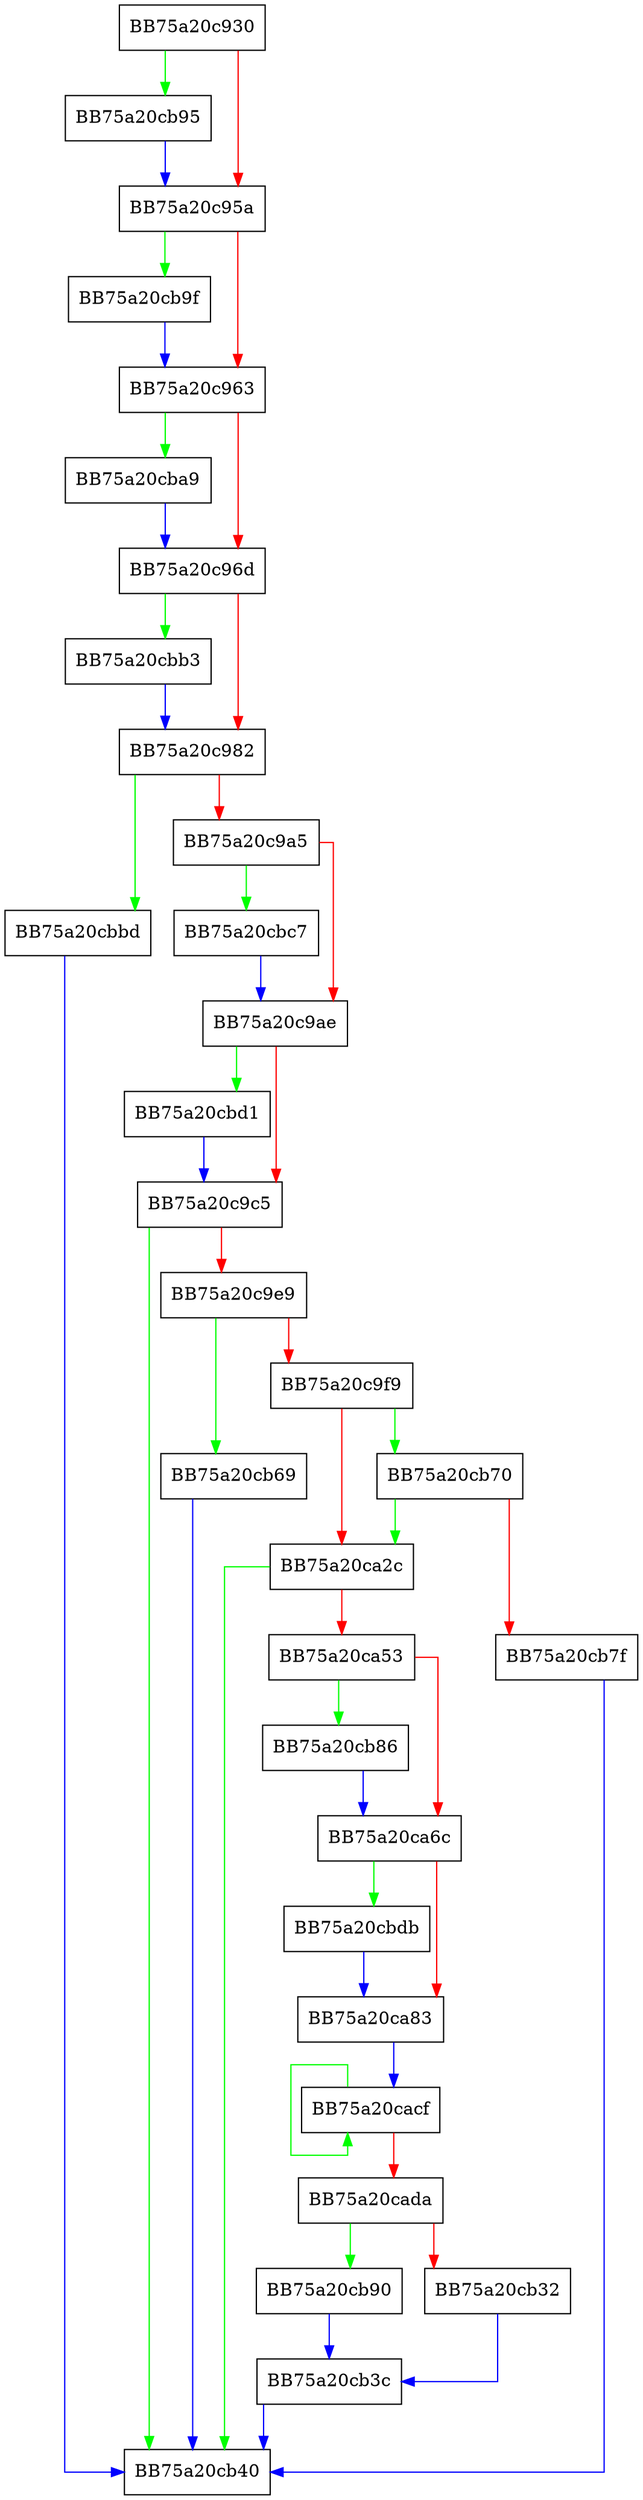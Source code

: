 digraph SearchStreamID {
  node [shape="box"];
  graph [splines=ortho];
  BB75a20c930 -> BB75a20cb95 [color="green"];
  BB75a20c930 -> BB75a20c95a [color="red"];
  BB75a20c95a -> BB75a20cb9f [color="green"];
  BB75a20c95a -> BB75a20c963 [color="red"];
  BB75a20c963 -> BB75a20cba9 [color="green"];
  BB75a20c963 -> BB75a20c96d [color="red"];
  BB75a20c96d -> BB75a20cbb3 [color="green"];
  BB75a20c96d -> BB75a20c982 [color="red"];
  BB75a20c982 -> BB75a20cbbd [color="green"];
  BB75a20c982 -> BB75a20c9a5 [color="red"];
  BB75a20c9a5 -> BB75a20cbc7 [color="green"];
  BB75a20c9a5 -> BB75a20c9ae [color="red"];
  BB75a20c9ae -> BB75a20cbd1 [color="green"];
  BB75a20c9ae -> BB75a20c9c5 [color="red"];
  BB75a20c9c5 -> BB75a20cb40 [color="green"];
  BB75a20c9c5 -> BB75a20c9e9 [color="red"];
  BB75a20c9e9 -> BB75a20cb69 [color="green"];
  BB75a20c9e9 -> BB75a20c9f9 [color="red"];
  BB75a20c9f9 -> BB75a20cb70 [color="green"];
  BB75a20c9f9 -> BB75a20ca2c [color="red"];
  BB75a20ca2c -> BB75a20cb40 [color="green"];
  BB75a20ca2c -> BB75a20ca53 [color="red"];
  BB75a20ca53 -> BB75a20cb86 [color="green"];
  BB75a20ca53 -> BB75a20ca6c [color="red"];
  BB75a20ca6c -> BB75a20cbdb [color="green"];
  BB75a20ca6c -> BB75a20ca83 [color="red"];
  BB75a20ca83 -> BB75a20cacf [color="blue"];
  BB75a20cacf -> BB75a20cacf [color="green"];
  BB75a20cacf -> BB75a20cada [color="red"];
  BB75a20cada -> BB75a20cb90 [color="green"];
  BB75a20cada -> BB75a20cb32 [color="red"];
  BB75a20cb32 -> BB75a20cb3c [color="blue"];
  BB75a20cb3c -> BB75a20cb40 [color="blue"];
  BB75a20cb69 -> BB75a20cb40 [color="blue"];
  BB75a20cb70 -> BB75a20ca2c [color="green"];
  BB75a20cb70 -> BB75a20cb7f [color="red"];
  BB75a20cb7f -> BB75a20cb40 [color="blue"];
  BB75a20cb86 -> BB75a20ca6c [color="blue"];
  BB75a20cb90 -> BB75a20cb3c [color="blue"];
  BB75a20cb95 -> BB75a20c95a [color="blue"];
  BB75a20cb9f -> BB75a20c963 [color="blue"];
  BB75a20cba9 -> BB75a20c96d [color="blue"];
  BB75a20cbb3 -> BB75a20c982 [color="blue"];
  BB75a20cbbd -> BB75a20cb40 [color="blue"];
  BB75a20cbc7 -> BB75a20c9ae [color="blue"];
  BB75a20cbd1 -> BB75a20c9c5 [color="blue"];
  BB75a20cbdb -> BB75a20ca83 [color="blue"];
}